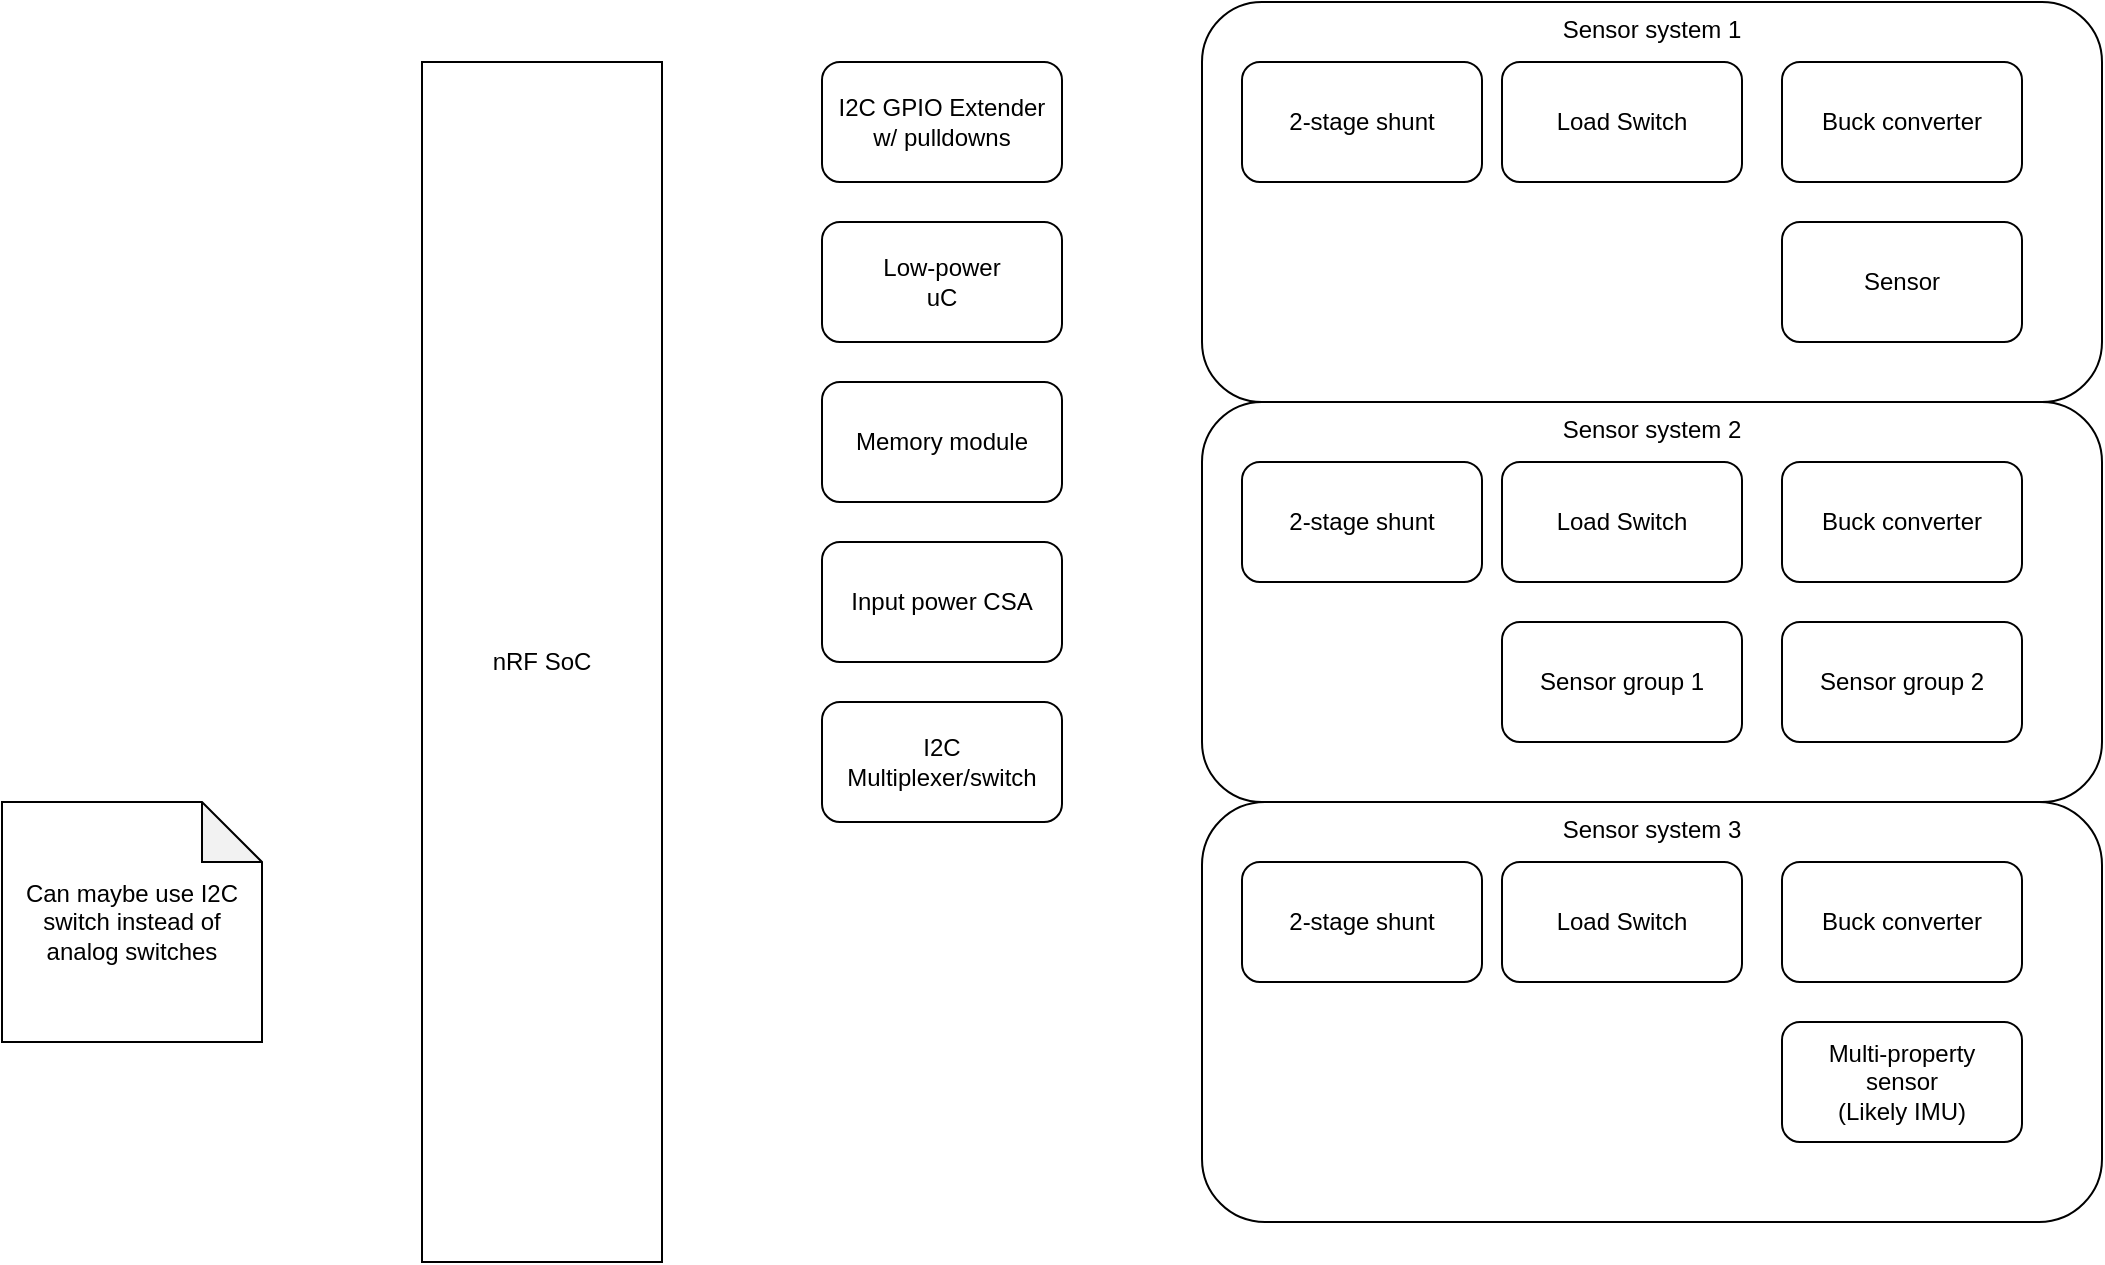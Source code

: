 <mxfile>
    <diagram id="VdgeeBtt7npplM5VAbBP" name="Initial Sensor System">
        <mxGraphModel dx="1309" dy="1023" grid="1" gridSize="10" guides="1" tooltips="1" connect="1" arrows="1" fold="1" page="0" pageScale="1" pageWidth="827" pageHeight="1169" math="0" shadow="0">
            <root>
                <mxCell id="0"/>
                <mxCell id="36" value="Background" style="" parent="0"/>
                <mxCell id="37" value="Sensor system 1" style="rounded=1;whiteSpace=wrap;html=1;verticalAlign=top;" parent="36" vertex="1">
                    <mxGeometry x="430" y="-150" width="450" height="200" as="geometry"/>
                </mxCell>
                <mxCell id="38" value="Sensor system 2" style="rounded=1;whiteSpace=wrap;html=1;verticalAlign=top;" parent="36" vertex="1">
                    <mxGeometry x="430" y="50" width="450" height="200" as="geometry"/>
                </mxCell>
                <mxCell id="39" value="Sensor system 3" style="rounded=1;whiteSpace=wrap;html=1;verticalAlign=top;" parent="36" vertex="1">
                    <mxGeometry x="430" y="250" width="450" height="210" as="geometry"/>
                </mxCell>
                <mxCell id="1" value="Foreground" style="locked=1;" parent="0"/>
                <mxCell id="10" value="I2C GPIO Extender&lt;br&gt;w/ pulldowns" style="rounded=1;whiteSpace=wrap;html=1;" parent="1" vertex="1">
                    <mxGeometry x="240" y="-120" width="120" height="60" as="geometry"/>
                </mxCell>
                <mxCell id="11" value="Load Switch" style="rounded=1;whiteSpace=wrap;html=1;" parent="1" vertex="1">
                    <mxGeometry x="580" y="-120" width="120" height="60" as="geometry"/>
                </mxCell>
                <mxCell id="12" value="Buck converter" style="rounded=1;whiteSpace=wrap;html=1;" parent="1" vertex="1">
                    <mxGeometry x="720" y="-120" width="120" height="60" as="geometry"/>
                </mxCell>
                <mxCell id="13" value="2-stage shunt" style="rounded=1;whiteSpace=wrap;html=1;" parent="1" vertex="1">
                    <mxGeometry x="450" y="80" width="120" height="60" as="geometry"/>
                </mxCell>
                <mxCell id="19" value="Load Switch" style="rounded=1;whiteSpace=wrap;html=1;" parent="1" vertex="1">
                    <mxGeometry x="580" y="80" width="120" height="60" as="geometry"/>
                </mxCell>
                <mxCell id="20" value="Buck converter" style="rounded=1;whiteSpace=wrap;html=1;" parent="1" vertex="1">
                    <mxGeometry x="720" y="80" width="120" height="60" as="geometry"/>
                </mxCell>
                <mxCell id="22" value="Sensor group 1" style="rounded=1;whiteSpace=wrap;html=1;" parent="1" vertex="1">
                    <mxGeometry x="580" y="160" width="120" height="60" as="geometry"/>
                </mxCell>
                <mxCell id="23" value="Load Switch" style="rounded=1;whiteSpace=wrap;html=1;" parent="1" vertex="1">
                    <mxGeometry x="580" y="280" width="120" height="60" as="geometry"/>
                </mxCell>
                <mxCell id="24" value="Buck converter" style="rounded=1;whiteSpace=wrap;html=1;" parent="1" vertex="1">
                    <mxGeometry x="720" y="280" width="120" height="60" as="geometry"/>
                </mxCell>
                <mxCell id="26" value="Multi-property &lt;br&gt;sensor&lt;br&gt;(Likely IMU)" style="rounded=1;whiteSpace=wrap;html=1;" parent="1" vertex="1">
                    <mxGeometry x="720" y="360" width="120" height="60" as="geometry"/>
                </mxCell>
                <mxCell id="31" value="nRF SoC" style="rounded=0;whiteSpace=wrap;html=1;" parent="1" vertex="1">
                    <mxGeometry x="40" y="-120" width="120" height="600" as="geometry"/>
                </mxCell>
                <mxCell id="33" value="Sensor group 2" style="rounded=1;whiteSpace=wrap;html=1;" parent="1" vertex="1">
                    <mxGeometry x="720" y="160" width="120" height="60" as="geometry"/>
                </mxCell>
                <mxCell id="35" value="Can maybe use I2C switch instead of analog switches" style="shape=note;whiteSpace=wrap;html=1;backgroundOutline=1;darkOpacity=0.05;" parent="1" vertex="1">
                    <mxGeometry x="-170" y="250" width="130" height="120" as="geometry"/>
                </mxCell>
                <mxCell id="40" value="Low-power&lt;br&gt;uC" style="rounded=1;whiteSpace=wrap;html=1;" parent="1" vertex="1">
                    <mxGeometry x="240" y="-40" width="120" height="60" as="geometry"/>
                </mxCell>
                <mxCell id="fq9Eu00bdnhMO7FamP1b-40" value="Input power CSA" style="rounded=1;whiteSpace=wrap;html=1;" parent="1" vertex="1">
                    <mxGeometry x="240" y="120" width="120" height="60" as="geometry"/>
                </mxCell>
                <mxCell id="41" value="2-stage shunt" style="rounded=1;whiteSpace=wrap;html=1;" vertex="1" parent="1">
                    <mxGeometry x="450" y="-120" width="120" height="60" as="geometry"/>
                </mxCell>
                <mxCell id="42" value="2-stage shunt" style="rounded=1;whiteSpace=wrap;html=1;" vertex="1" parent="1">
                    <mxGeometry x="450" y="280" width="120" height="60" as="geometry"/>
                </mxCell>
                <mxCell id="43" value="Memory module" style="rounded=1;whiteSpace=wrap;html=1;" vertex="1" parent="1">
                    <mxGeometry x="240" y="40" width="120" height="60" as="geometry"/>
                </mxCell>
                <mxCell id="44" value="Sensor" style="rounded=1;whiteSpace=wrap;html=1;" vertex="1" parent="1">
                    <mxGeometry x="720" y="-40" width="120" height="60" as="geometry"/>
                </mxCell>
                <mxCell id="46" value="I2C &lt;br&gt;Multiplexer/switch" style="rounded=1;whiteSpace=wrap;html=1;" vertex="1" parent="1">
                    <mxGeometry x="240" y="200" width="120" height="60" as="geometry"/>
                </mxCell>
            </root>
        </mxGraphModel>
    </diagram>
    <diagram name="Modified Sensor digram" id="Mn4USuMzLWM8rDtGRMMw">
        <mxGraphModel dx="1959" dy="1467" grid="1" gridSize="10" guides="1" tooltips="1" connect="1" arrows="1" fold="1" page="0" pageScale="1" pageWidth="827" pageHeight="1169" math="0" shadow="0">
            <root>
                <mxCell id="UHO9wcKawVJonvP0M0y3-0"/>
                <mxCell id="UHO9wcKawVJonvP0M0y3-1" value="Background" style="locked=1;" parent="UHO9wcKawVJonvP0M0y3-0"/>
                <mxCell id="UHO9wcKawVJonvP0M0y3-2" value="Sensor system 1" style="rounded=1;whiteSpace=wrap;html=1;verticalAlign=top;" vertex="1" parent="UHO9wcKawVJonvP0M0y3-1">
                    <mxGeometry x="1230" y="-160" width="450" height="200" as="geometry"/>
                </mxCell>
                <mxCell id="UHO9wcKawVJonvP0M0y3-3" value="Sensor system 2" style="rounded=1;whiteSpace=wrap;html=1;verticalAlign=top;" vertex="1" parent="UHO9wcKawVJonvP0M0y3-1">
                    <mxGeometry x="1230" y="40" width="450" height="200" as="geometry"/>
                </mxCell>
                <mxCell id="UHO9wcKawVJonvP0M0y3-4" value="Sensor system 3" style="rounded=1;whiteSpace=wrap;html=1;verticalAlign=top;" vertex="1" parent="UHO9wcKawVJonvP0M0y3-1">
                    <mxGeometry x="1230" y="240" width="450" height="210" as="geometry"/>
                </mxCell>
                <mxCell id="UHO9wcKawVJonvP0M0y3-5" value="Foreground" style="locked=1;" parent="UHO9wcKawVJonvP0M0y3-0"/>
                <mxCell id="3H_iEBS_Q7Mxzxhc0dTc-34" style="edgeStyle=none;shape=connector;rounded=1;html=1;exitX=1;exitY=0.75;exitDx=0;exitDy=0;entryX=0.5;entryY=0;entryDx=0;entryDy=0;labelBackgroundColor=default;strokeColor=#d6b656;strokeWidth=2;fontFamily=Helvetica;fontSize=11;fontColor=default;endArrow=diamond;endFill=1;fillColor=#fff2cc;gradientColor=#ffd966;" edge="1" parent="UHO9wcKawVJonvP0M0y3-5" source="UHO9wcKawVJonvP0M0y3-6" target="UHO9wcKawVJonvP0M0y3-13">
                    <mxGeometry relative="1" as="geometry">
                        <Array as="points">
                            <mxPoint x="310" y="105"/>
                            <mxPoint x="310" y="120"/>
                            <mxPoint x="625" y="120"/>
                        </Array>
                    </mxGeometry>
                </mxCell>
                <mxCell id="3H_iEBS_Q7Mxzxhc0dTc-35" style="edgeStyle=none;shape=connector;rounded=1;html=1;exitX=1;exitY=0.5;exitDx=0;exitDy=0;entryX=0.5;entryY=0;entryDx=0;entryDy=0;labelBackgroundColor=default;strokeColor=#d6b656;strokeWidth=2;fontFamily=Helvetica;fontSize=11;fontColor=default;endArrow=diamond;endFill=1;fillColor=#fff2cc;gradientColor=#ffd966;" edge="1" parent="UHO9wcKawVJonvP0M0y3-5" source="UHO9wcKawVJonvP0M0y3-6" target="UHO9wcKawVJonvP0M0y3-10">
                    <mxGeometry relative="1" as="geometry">
                        <Array as="points">
                            <mxPoint x="360" y="90"/>
                            <mxPoint x="360" y="20"/>
                            <mxPoint x="625" y="20"/>
                        </Array>
                    </mxGeometry>
                </mxCell>
                <mxCell id="3H_iEBS_Q7Mxzxhc0dTc-36" style="edgeStyle=none;shape=connector;rounded=1;html=1;exitX=1;exitY=0.25;exitDx=0;exitDy=0;entryX=0.5;entryY=0;entryDx=0;entryDy=0;labelBackgroundColor=default;strokeColor=#d6b656;strokeWidth=2;fontFamily=Helvetica;fontSize=11;fontColor=default;endArrow=diamond;endFill=1;fillColor=#fff2cc;gradientColor=#ffd966;" edge="1" parent="UHO9wcKawVJonvP0M0y3-5" source="UHO9wcKawVJonvP0M0y3-6" target="UHO9wcKawVJonvP0M0y3-7">
                    <mxGeometry relative="1" as="geometry">
                        <Array as="points">
                            <mxPoint x="350" y="75"/>
                            <mxPoint x="350" y="-80"/>
                            <mxPoint x="620" y="-80"/>
                        </Array>
                    </mxGeometry>
                </mxCell>
                <mxCell id="UHO9wcKawVJonvP0M0y3-6" value="I2C GPIO Extender&lt;br&gt;w/ pulldowns" style="rounded=1;whiteSpace=wrap;html=1;fillColor=#6d8764;fontColor=#ffffff;strokeColor=#3A5431;" vertex="1" parent="UHO9wcKawVJonvP0M0y3-5">
                    <mxGeometry x="160" y="60" width="120" height="60" as="geometry"/>
                </mxCell>
                <mxCell id="3H_iEBS_Q7Mxzxhc0dTc-14" style="edgeStyle=none;shape=link;html=1;exitX=1;exitY=0.5;exitDx=0;exitDy=0;entryX=0;entryY=0.5;entryDx=0;entryDy=0;strokeWidth=2;fillColor=#e51400;strokeColor=#B20000;" edge="1" parent="UHO9wcKawVJonvP0M0y3-5" source="UHO9wcKawVJonvP0M0y3-7" target="UHO9wcKawVJonvP0M0y3-8">
                    <mxGeometry relative="1" as="geometry"/>
                </mxCell>
                <mxCell id="UHO9wcKawVJonvP0M0y3-7" value="Load Switch" style="rounded=1;whiteSpace=wrap;html=1;fillColor=#6d8764;fontColor=#ffffff;strokeColor=#3A5431;" vertex="1" parent="UHO9wcKawVJonvP0M0y3-5">
                    <mxGeometry x="565" y="-70" width="120" height="60" as="geometry"/>
                </mxCell>
                <mxCell id="UHO9wcKawVJonvP0M0y3-8" value="Buck converter" style="rounded=1;whiteSpace=wrap;html=1;fillColor=#647687;fontColor=#ffffff;strokeColor=#314354;" vertex="1" parent="UHO9wcKawVJonvP0M0y3-5">
                    <mxGeometry x="695" y="-70" width="120" height="60" as="geometry"/>
                </mxCell>
                <mxCell id="3H_iEBS_Q7Mxzxhc0dTc-11" style="edgeStyle=none;shape=link;html=1;strokeWidth=2;fillColor=#e51400;strokeColor=#B20000;" edge="1" parent="UHO9wcKawVJonvP0M0y3-5" source="UHO9wcKawVJonvP0M0y3-9">
                    <mxGeometry relative="1" as="geometry">
                        <mxPoint x="390.0" y="-60" as="targetPoint"/>
                        <Array as="points">
                            <mxPoint x="390" y="60"/>
                        </Array>
                    </mxGeometry>
                </mxCell>
                <mxCell id="3H_iEBS_Q7Mxzxhc0dTc-15" style="edgeStyle=none;shape=link;html=1;exitX=1;exitY=0.5;exitDx=0;exitDy=0;entryX=0;entryY=0.5;entryDx=0;entryDy=0;strokeWidth=2;fillColor=#e51400;strokeColor=#B20000;" edge="1" parent="UHO9wcKawVJonvP0M0y3-5" source="UHO9wcKawVJonvP0M0y3-9" target="UHO9wcKawVJonvP0M0y3-10">
                    <mxGeometry relative="1" as="geometry"/>
                </mxCell>
                <mxCell id="UHO9wcKawVJonvP0M0y3-9" value="Enableable&lt;br&gt;2-stage shunt" style="rounded=1;whiteSpace=wrap;html=1;fillColor=#647687;fontColor=#ffffff;strokeColor=#314354;" vertex="1" parent="UHO9wcKawVJonvP0M0y3-5">
                    <mxGeometry x="435" y="30" width="120" height="60" as="geometry"/>
                </mxCell>
                <mxCell id="3H_iEBS_Q7Mxzxhc0dTc-16" style="edgeStyle=none;shape=link;html=1;exitX=1;exitY=0.5;exitDx=0;exitDy=0;entryX=0;entryY=0.5;entryDx=0;entryDy=0;strokeWidth=2;fillColor=#e51400;strokeColor=#B20000;" edge="1" parent="UHO9wcKawVJonvP0M0y3-5" source="UHO9wcKawVJonvP0M0y3-10" target="UHO9wcKawVJonvP0M0y3-11">
                    <mxGeometry relative="1" as="geometry"/>
                </mxCell>
                <mxCell id="UHO9wcKawVJonvP0M0y3-10" value="Load Switch" style="rounded=1;whiteSpace=wrap;html=1;fillColor=#647687;fontColor=#ffffff;strokeColor=#314354;" vertex="1" parent="UHO9wcKawVJonvP0M0y3-5">
                    <mxGeometry x="565" y="30" width="120" height="60" as="geometry"/>
                </mxCell>
                <mxCell id="UHO9wcKawVJonvP0M0y3-11" value="Buck converter" style="rounded=1;whiteSpace=wrap;html=1;fillColor=#647687;fontColor=#ffffff;strokeColor=#314354;" vertex="1" parent="UHO9wcKawVJonvP0M0y3-5">
                    <mxGeometry x="695" y="30" width="120" height="60" as="geometry"/>
                </mxCell>
                <mxCell id="UHO9wcKawVJonvP0M0y3-12" value="Sensor group 1" style="rounded=1;whiteSpace=wrap;html=1;fillColor=#76608a;fontColor=#ffffff;strokeColor=#432D57;" vertex="1" parent="UHO9wcKawVJonvP0M0y3-5">
                    <mxGeometry x="825" y="30" width="120" height="60" as="geometry"/>
                </mxCell>
                <mxCell id="3H_iEBS_Q7Mxzxhc0dTc-18" style="edgeStyle=none;shape=link;html=1;exitX=1;exitY=0.5;exitDx=0;exitDy=0;entryX=0;entryY=0.5;entryDx=0;entryDy=0;strokeWidth=2;fillColor=#e51400;strokeColor=#B20000;" edge="1" parent="UHO9wcKawVJonvP0M0y3-5" source="UHO9wcKawVJonvP0M0y3-13" target="UHO9wcKawVJonvP0M0y3-14">
                    <mxGeometry relative="1" as="geometry"/>
                </mxCell>
                <mxCell id="UHO9wcKawVJonvP0M0y3-13" value="Load Switch" style="rounded=1;whiteSpace=wrap;html=1;fillColor=#647687;fontColor=#ffffff;strokeColor=#314354;" vertex="1" parent="UHO9wcKawVJonvP0M0y3-5">
                    <mxGeometry x="565" y="130" width="120" height="60" as="geometry"/>
                </mxCell>
                <mxCell id="UHO9wcKawVJonvP0M0y3-14" value="Buck converter" style="rounded=1;whiteSpace=wrap;html=1;fillColor=#647687;fontColor=#ffffff;strokeColor=#314354;" vertex="1" parent="UHO9wcKawVJonvP0M0y3-5">
                    <mxGeometry x="695" y="130" width="120" height="60" as="geometry"/>
                </mxCell>
                <mxCell id="UHO9wcKawVJonvP0M0y3-15" value="Multi-property &lt;br&gt;sensor&lt;br&gt;(Likely IMU)" style="rounded=1;whiteSpace=wrap;html=1;fillColor=#76608a;fontColor=#ffffff;strokeColor=#432D57;" vertex="1" parent="UHO9wcKawVJonvP0M0y3-5">
                    <mxGeometry x="825" y="130" width="120" height="60" as="geometry"/>
                </mxCell>
                <mxCell id="UHO9wcKawVJonvP0M0y3-17" value="Sensor group 2" style="rounded=1;whiteSpace=wrap;html=1;fillColor=#76608a;fontColor=#ffffff;strokeColor=#432D57;" vertex="1" parent="UHO9wcKawVJonvP0M0y3-5">
                    <mxGeometry x="955" y="30" width="120" height="60" as="geometry"/>
                </mxCell>
                <mxCell id="3H_iEBS_Q7Mxzxhc0dTc-21" style="edgeStyle=none;html=1;entryX=0;entryY=0.5;entryDx=0;entryDy=0;strokeWidth=2;endArrow=dash;endFill=0;fillColor=#1ba1e2;strokeColor=#006EAF;" edge="1" parent="UHO9wcKawVJonvP0M0y3-5" source="UHO9wcKawVJonvP0M0y3-19" target="UHO9wcKawVJonvP0M0y3-6">
                    <mxGeometry relative="1" as="geometry"/>
                </mxCell>
                <mxCell id="3H_iEBS_Q7Mxzxhc0dTc-25" style="edgeStyle=none;rounded=1;html=1;exitX=0;exitY=0.5;exitDx=0;exitDy=0;entryX=1;entryY=0.5;entryDx=0;entryDy=0;labelBackgroundColor=default;strokeWidth=2;fontFamily=Helvetica;fontSize=11;fontColor=default;endArrow=dash;endFill=0;fillColor=#1ba1e2;strokeColor=#006EAF;" edge="1" parent="UHO9wcKawVJonvP0M0y3-5" source="UHO9wcKawVJonvP0M0y3-19" target="UHO9wcKawVJonvP0M0y3-16">
                    <mxGeometry relative="1" as="geometry">
                        <Array as="points">
                            <mxPoint x="-70" y="90"/>
                            <mxPoint x="-70" y="-40"/>
                        </Array>
                    </mxGeometry>
                </mxCell>
                <mxCell id="3H_iEBS_Q7Mxzxhc0dTc-27" style="edgeStyle=none;shape=connector;rounded=1;html=1;entryX=0;entryY=0.5;entryDx=0;entryDy=0;labelBackgroundColor=default;strokeColor=#006EAF;strokeWidth=2;fontFamily=Helvetica;fontSize=11;fontColor=default;endArrow=dash;endFill=0;fillColor=#1ba1e2;" edge="1" parent="UHO9wcKawVJonvP0M0y3-5" source="UHO9wcKawVJonvP0M0y3-19" target="UHO9wcKawVJonvP0M0y3-25">
                    <mxGeometry relative="1" as="geometry">
                        <Array as="points">
                            <mxPoint x="130" y="90"/>
                            <mxPoint x="130" y="10"/>
                        </Array>
                    </mxGeometry>
                </mxCell>
                <mxCell id="3H_iEBS_Q7Mxzxhc0dTc-33" style="edgeStyle=none;shape=connector;rounded=1;html=1;exitX=0.5;exitY=1;exitDx=0;exitDy=0;entryX=0.5;entryY=0;entryDx=0;entryDy=0;labelBackgroundColor=default;strokeColor=#006EAF;strokeWidth=2;fontFamily=Helvetica;fontSize=11;fontColor=default;endArrow=dash;endFill=0;fillColor=#1ba1e2;" edge="1" parent="UHO9wcKawVJonvP0M0y3-5" source="UHO9wcKawVJonvP0M0y3-19" target="UHO9wcKawVJonvP0M0y3-23">
                    <mxGeometry relative="1" as="geometry"/>
                </mxCell>
                <mxCell id="UHO9wcKawVJonvP0M0y3-19" value="Low-power&lt;br&gt;uC" style="rounded=1;whiteSpace=wrap;html=1;fillColor=#a0522d;fontColor=#ffffff;strokeColor=#6D1F00;" vertex="1" parent="UHO9wcKawVJonvP0M0y3-5">
                    <mxGeometry x="-5" y="60" width="120" height="60" as="geometry"/>
                </mxCell>
                <mxCell id="3H_iEBS_Q7Mxzxhc0dTc-8" style="edgeStyle=none;shape=link;html=1;exitX=0;exitY=0.5;exitDx=0;exitDy=0;strokeWidth=2;fillColor=#e51400;strokeColor=#B20000;" edge="1" parent="UHO9wcKawVJonvP0M0y3-5" source="UHO9wcKawVJonvP0M0y3-20">
                    <mxGeometry relative="1" as="geometry">
                        <mxPoint x="-40" y="-190" as="targetPoint"/>
                        <Array as="points">
                            <mxPoint x="-40" y="-70"/>
                        </Array>
                    </mxGeometry>
                </mxCell>
                <mxCell id="3H_iEBS_Q7Mxzxhc0dTc-9" style="edgeStyle=none;shape=link;html=1;exitX=0.5;exitY=1;exitDx=0;exitDy=0;entryX=0.5;entryY=0;entryDx=0;entryDy=0;strokeWidth=2;fillColor=#e51400;strokeColor=#B20000;" edge="1" parent="UHO9wcKawVJonvP0M0y3-5" source="UHO9wcKawVJonvP0M0y3-20" target="3H_iEBS_Q7Mxzxhc0dTc-4">
                    <mxGeometry relative="1" as="geometry"/>
                </mxCell>
                <mxCell id="UHO9wcKawVJonvP0M0y3-20" value="Input power Shunt" style="rounded=1;whiteSpace=wrap;html=1;fillColor=#647687;fontColor=#ffffff;strokeColor=#314354;" vertex="1" parent="UHO9wcKawVJonvP0M0y3-5">
                    <mxGeometry x="-5" y="-100" width="120" height="60" as="geometry"/>
                </mxCell>
                <mxCell id="3H_iEBS_Q7Mxzxhc0dTc-10" style="edgeStyle=none;shape=link;html=1;exitX=0;exitY=0.5;exitDx=0;exitDy=0;strokeWidth=2;fillColor=#e51400;strokeColor=#B20000;" edge="1" parent="UHO9wcKawVJonvP0M0y3-5" source="UHO9wcKawVJonvP0M0y3-21">
                    <mxGeometry relative="1" as="geometry">
                        <mxPoint x="390.0" y="-190" as="targetPoint"/>
                        <Array as="points">
                            <mxPoint x="390" y="-40"/>
                        </Array>
                    </mxGeometry>
                </mxCell>
                <mxCell id="3H_iEBS_Q7Mxzxhc0dTc-13" style="edgeStyle=none;shape=link;html=1;exitX=1;exitY=0.5;exitDx=0;exitDy=0;entryX=0;entryY=0.5;entryDx=0;entryDy=0;strokeWidth=2;fillColor=#e51400;strokeColor=#B20000;" edge="1" parent="UHO9wcKawVJonvP0M0y3-5" source="UHO9wcKawVJonvP0M0y3-21" target="UHO9wcKawVJonvP0M0y3-7">
                    <mxGeometry relative="1" as="geometry"/>
                </mxCell>
                <mxCell id="UHO9wcKawVJonvP0M0y3-21" value="Enableable&lt;br&gt;2-stage shunt" style="rounded=1;whiteSpace=wrap;html=1;fillColor=#647687;fontColor=#ffffff;strokeColor=#314354;" vertex="1" parent="UHO9wcKawVJonvP0M0y3-5">
                    <mxGeometry x="435" y="-70" width="120" height="60" as="geometry"/>
                </mxCell>
                <mxCell id="3H_iEBS_Q7Mxzxhc0dTc-12" style="edgeStyle=none;shape=link;html=1;strokeWidth=2;fillColor=#e51400;strokeColor=#B20000;" edge="1" parent="UHO9wcKawVJonvP0M0y3-5" source="UHO9wcKawVJonvP0M0y3-22">
                    <mxGeometry relative="1" as="geometry">
                        <mxPoint x="390.0" y="30" as="targetPoint"/>
                        <Array as="points">
                            <mxPoint x="390" y="160"/>
                        </Array>
                    </mxGeometry>
                </mxCell>
                <mxCell id="3H_iEBS_Q7Mxzxhc0dTc-17" style="edgeStyle=none;shape=link;html=1;exitX=1;exitY=0.5;exitDx=0;exitDy=0;entryX=0;entryY=0.5;entryDx=0;entryDy=0;strokeWidth=2;fillColor=#e51400;strokeColor=#B20000;" edge="1" parent="UHO9wcKawVJonvP0M0y3-5" source="UHO9wcKawVJonvP0M0y3-22" target="UHO9wcKawVJonvP0M0y3-13">
                    <mxGeometry relative="1" as="geometry"/>
                </mxCell>
                <mxCell id="UHO9wcKawVJonvP0M0y3-22" value="Enableable&lt;br&gt;2-stage shunt" style="rounded=1;whiteSpace=wrap;html=1;fillColor=#647687;fontColor=#ffffff;strokeColor=#314354;" vertex="1" parent="UHO9wcKawVJonvP0M0y3-5">
                    <mxGeometry x="435" y="130" width="120" height="60" as="geometry"/>
                </mxCell>
                <mxCell id="UHO9wcKawVJonvP0M0y3-23" value="Memory module" style="rounded=1;whiteSpace=wrap;html=1;fillColor=#a0522d;fontColor=#ffffff;strokeColor=#6D1F00;" vertex="1" parent="UHO9wcKawVJonvP0M0y3-5">
                    <mxGeometry x="-5" y="140" width="120" height="60" as="geometry"/>
                </mxCell>
                <mxCell id="UHO9wcKawVJonvP0M0y3-24" value="Sensor" style="rounded=1;whiteSpace=wrap;html=1;fillColor=#76608a;fontColor=#ffffff;strokeColor=#432D57;" vertex="1" parent="UHO9wcKawVJonvP0M0y3-5">
                    <mxGeometry x="825" y="-70" width="120" height="60" as="geometry"/>
                </mxCell>
                <mxCell id="3H_iEBS_Q7Mxzxhc0dTc-28" style="edgeStyle=none;shape=connector;rounded=1;html=1;exitX=1;exitY=0.25;exitDx=0;exitDy=0;entryX=0.57;entryY=-0.03;entryDx=0;entryDy=0;entryPerimeter=0;labelBackgroundColor=default;strokeColor=#006EAF;strokeWidth=2;fontFamily=Helvetica;fontSize=11;fontColor=default;endArrow=dash;endFill=0;fillColor=#1ba1e2;" edge="1" parent="UHO9wcKawVJonvP0M0y3-5" source="UHO9wcKawVJonvP0M0y3-25" target="UHO9wcKawVJonvP0M0y3-24">
                    <mxGeometry relative="1" as="geometry">
                        <Array as="points">
                            <mxPoint x="320" y="-5"/>
                            <mxPoint x="320" y="-90"/>
                            <mxPoint x="893" y="-90"/>
                        </Array>
                    </mxGeometry>
                </mxCell>
                <mxCell id="3H_iEBS_Q7Mxzxhc0dTc-29" style="edgeStyle=none;shape=connector;rounded=1;html=1;exitX=1;exitY=0.5;exitDx=0;exitDy=0;entryX=0.5;entryY=0;entryDx=0;entryDy=0;labelBackgroundColor=default;strokeColor=#006EAF;strokeWidth=2;fontFamily=Helvetica;fontSize=11;fontColor=default;endArrow=dash;endFill=0;fillColor=#1ba1e2;" edge="1" parent="UHO9wcKawVJonvP0M0y3-5" source="UHO9wcKawVJonvP0M0y3-25" target="UHO9wcKawVJonvP0M0y3-12">
                    <mxGeometry relative="1" as="geometry">
                        <Array as="points">
                            <mxPoint x="885" y="10"/>
                        </Array>
                    </mxGeometry>
                </mxCell>
                <mxCell id="3H_iEBS_Q7Mxzxhc0dTc-30" style="edgeStyle=none;shape=connector;rounded=1;html=1;exitX=1;exitY=0.75;exitDx=0;exitDy=0;entryX=0.5;entryY=0;entryDx=0;entryDy=0;labelBackgroundColor=default;strokeColor=#006EAF;strokeWidth=2;fontFamily=Helvetica;fontSize=11;fontColor=default;endArrow=dash;endFill=0;fillColor=#1ba1e2;" edge="1" parent="UHO9wcKawVJonvP0M0y3-5" source="UHO9wcKawVJonvP0M0y3-25" target="UHO9wcKawVJonvP0M0y3-15">
                    <mxGeometry relative="1" as="geometry">
                        <Array as="points">
                            <mxPoint x="320" y="25"/>
                            <mxPoint x="320" y="110"/>
                            <mxPoint x="885" y="110"/>
                        </Array>
                    </mxGeometry>
                </mxCell>
                <mxCell id="3H_iEBS_Q7Mxzxhc0dTc-31" style="edgeStyle=none;shape=connector;rounded=1;html=1;exitX=1;exitY=0.5;exitDx=0;exitDy=0;entryX=0.5;entryY=0;entryDx=0;entryDy=0;labelBackgroundColor=default;strokeColor=#006EAF;strokeWidth=2;fontFamily=Helvetica;fontSize=11;fontColor=default;endArrow=dash;endFill=0;fillColor=#1ba1e2;" edge="1" parent="UHO9wcKawVJonvP0M0y3-5" source="UHO9wcKawVJonvP0M0y3-25" target="UHO9wcKawVJonvP0M0y3-17">
                    <mxGeometry relative="1" as="geometry">
                        <Array as="points">
                            <mxPoint x="1015" y="10"/>
                        </Array>
                    </mxGeometry>
                </mxCell>
                <mxCell id="UHO9wcKawVJonvP0M0y3-25" value="I2C &lt;br&gt;Multiplexer/switch" style="rounded=1;whiteSpace=wrap;html=1;fillColor=#6d8764;fontColor=#ffffff;strokeColor=#3A5431;" vertex="1" parent="UHO9wcKawVJonvP0M0y3-5">
                    <mxGeometry x="160" y="-20" width="120" height="60" as="geometry"/>
                </mxCell>
                <mxCell id="3H_iEBS_Q7Mxzxhc0dTc-3" value="" style="group;fillColor=#647687;fontColor=#ffffff;strokeColor=#666666;strokeWidth=2;" vertex="1" connectable="0" parent="UHO9wcKawVJonvP0M0y3-5">
                    <mxGeometry x="-280" y="-240" width="160" height="400" as="geometry"/>
                </mxCell>
                <mxCell id="3H_iEBS_Q7Mxzxhc0dTc-2" value="Main Energy Harvesting&lt;br&gt;System Power Domain" style="rounded=0;whiteSpace=wrap;html=1;verticalAlign=top;fillColor=#a20025;strokeColor=#666666;fontColor=#ffffff;strokeWidth=2;points=[[0,0,0,0,0],[0,0.25,0,0,0],[0,0.5,0,0,0],[0,0.75,0,0,0],[0,1,0,0,0],[0.25,0,0,0,0],[0.25,1,0,0,0],[0.5,0,0,0,0],[0.5,1,0,0,0],[0.75,0,0,0,0],[0.75,1,0,0,0],[1,0,0,0,0],[1,0.13,0,0,0],[1,0.25,0,0,0],[1,0.5,0,0,0],[1,0.75,0,0,0],[1,1,0,0,0]];" vertex="1" parent="3H_iEBS_Q7Mxzxhc0dTc-3">
                    <mxGeometry width="160" height="400" as="geometry"/>
                </mxCell>
                <mxCell id="UHO9wcKawVJonvP0M0y3-16" value="nRF SoC" style="rounded=0;whiteSpace=wrap;html=1;fillColor=#d80073;fontColor=#ffffff;strokeColor=#666666;strokeWidth=2;" vertex="1" parent="3H_iEBS_Q7Mxzxhc0dTc-3">
                    <mxGeometry x="80" y="80" width="80" height="240" as="geometry"/>
                </mxCell>
                <mxCell id="3H_iEBS_Q7Mxzxhc0dTc-19" style="edgeStyle=none;shape=link;html=1;exitX=0.5;exitY=1;exitDx=0;exitDy=0;entryX=0.5;entryY=0;entryDx=0;entryDy=0;strokeWidth=2;fillColor=#e51400;strokeColor=#B20000;" edge="1" parent="UHO9wcKawVJonvP0M0y3-5" source="3H_iEBS_Q7Mxzxhc0dTc-4" target="UHO9wcKawVJonvP0M0y3-19">
                    <mxGeometry relative="1" as="geometry"/>
                </mxCell>
                <mxCell id="3H_iEBS_Q7Mxzxhc0dTc-4" value="uC buck Converter" style="rounded=1;whiteSpace=wrap;html=1;fillColor=#647687;fontColor=#ffffff;strokeColor=#314354;" vertex="1" parent="UHO9wcKawVJonvP0M0y3-5">
                    <mxGeometry x="-5" y="-20" width="120" height="60" as="geometry"/>
                </mxCell>
                <mxCell id="3H_iEBS_Q7Mxzxhc0dTc-5" value="Note:&lt;br&gt;The Low-power uC has either: Lower power draw than nRF for lengthy operations, and/or has a workload such that the sensor compute must be outsourced" style="shape=note;whiteSpace=wrap;html=1;backgroundOutline=1;darkOpacity=0.05;strokeColor=#B09500;strokeWidth=2;fillColor=#e3c800;fontColor=#000000;align=left;" vertex="1" parent="UHO9wcKawVJonvP0M0y3-5">
                    <mxGeometry x="-40" y="300" width="170" height="140" as="geometry"/>
                </mxCell>
                <mxCell id="3H_iEBS_Q7Mxzxhc0dTc-7" style="edgeStyle=none;html=1;exitX=1;exitY=0.13;exitDx=0;exitDy=0;exitPerimeter=0;strokeWidth=2;shape=link;fillColor=#e51400;strokeColor=#B20000;" edge="1" parent="UHO9wcKawVJonvP0M0y3-5" source="3H_iEBS_Q7Mxzxhc0dTc-2">
                    <mxGeometry relative="1" as="geometry">
                        <mxPoint x="1000" y="-188" as="targetPoint"/>
                    </mxGeometry>
                </mxCell>
                <mxCell id="3H_iEBS_Q7Mxzxhc0dTc-37" value="Power Systems" style="rounded=1;whiteSpace=wrap;html=1;fillColor=#647687;fontColor=#ffffff;strokeColor=#314354;" vertex="1" parent="UHO9wcKawVJonvP0M0y3-5">
                    <mxGeometry x="200" y="320" width="120" height="60" as="geometry"/>
                </mxCell>
                <mxCell id="3H_iEBS_Q7Mxzxhc0dTc-38" value="Microcontroller hardware" style="rounded=1;whiteSpace=wrap;html=1;fillColor=#a0522d;fontColor=#ffffff;strokeColor=#6D1F00;" vertex="1" parent="UHO9wcKawVJonvP0M0y3-5">
                    <mxGeometry x="330" y="320" width="120" height="60" as="geometry"/>
                </mxCell>
                <mxCell id="3H_iEBS_Q7Mxzxhc0dTc-40" value="I2C management" style="rounded=1;whiteSpace=wrap;html=1;fillColor=#6d8764;fontColor=#ffffff;strokeColor=#3A5431;" vertex="1" parent="UHO9wcKawVJonvP0M0y3-5">
                    <mxGeometry x="460" y="320" width="120" height="60" as="geometry"/>
                </mxCell>
                <mxCell id="3H_iEBS_Q7Mxzxhc0dTc-43" value="Sensor Device" style="rounded=1;whiteSpace=wrap;html=1;fillColor=#76608a;fontColor=#ffffff;strokeColor=#432D57;" vertex="1" parent="UHO9wcKawVJonvP0M0y3-5">
                    <mxGeometry x="590" y="320" width="120" height="60" as="geometry"/>
                </mxCell>
                <mxCell id="3H_iEBS_Q7Mxzxhc0dTc-44" value="Load Switch" style="rounded=1;whiteSpace=wrap;html=1;fillColor=#6d8764;fontColor=#ffffff;strokeColor=#3A5431;" vertex="1" parent="UHO9wcKawVJonvP0M0y3-5">
                    <mxGeometry x="565" y="130" width="120" height="60" as="geometry"/>
                </mxCell>
                <mxCell id="3H_iEBS_Q7Mxzxhc0dTc-45" value="Load Switch" style="rounded=1;whiteSpace=wrap;html=1;fillColor=#6d8764;fontColor=#ffffff;strokeColor=#3A5431;" vertex="1" parent="UHO9wcKawVJonvP0M0y3-5">
                    <mxGeometry x="565" y="30" width="120" height="60" as="geometry"/>
                </mxCell>
                <mxCell id="3H_iEBS_Q7Mxzxhc0dTc-47" style="edgeStyle=none;html=1;exitX=1;exitY=0.13;exitDx=0;exitDy=0;exitPerimeter=0;strokeWidth=2;shape=link;fillColor=#e51400;strokeColor=#B20000;" edge="1" parent="UHO9wcKawVJonvP0M0y3-5">
                    <mxGeometry relative="1" as="geometry">
                        <mxPoint x="320" y="420" as="targetPoint"/>
                        <mxPoint x="200" y="420.0" as="sourcePoint"/>
                    </mxGeometry>
                </mxCell>
                <mxCell id="3H_iEBS_Q7Mxzxhc0dTc-49" style="edgeStyle=none;shape=connector;rounded=1;html=1;exitX=0.5;exitY=1;exitDx=0;exitDy=0;labelBackgroundColor=default;strokeColor=#006EAF;strokeWidth=2;fontFamily=Helvetica;fontSize=11;fontColor=default;endArrow=dash;endFill=0;fillColor=#1ba1e2;" edge="1" parent="UHO9wcKawVJonvP0M0y3-5">
                    <mxGeometry relative="1" as="geometry">
                        <mxPoint x="330" y="420" as="sourcePoint"/>
                        <mxPoint x="453.2" y="420" as="targetPoint"/>
                    </mxGeometry>
                </mxCell>
                <mxCell id="3H_iEBS_Q7Mxzxhc0dTc-52" style="edgeStyle=none;shape=connector;rounded=1;html=1;labelBackgroundColor=default;strokeColor=#d6b656;strokeWidth=2;fontFamily=Helvetica;fontSize=11;fontColor=default;endArrow=diamond;endFill=1;fillColor=#fff2cc;gradientColor=#ffd966;" edge="1" parent="UHO9wcKawVJonvP0M0y3-5">
                    <mxGeometry relative="1" as="geometry">
                        <mxPoint x="460" y="420" as="sourcePoint"/>
                        <mxPoint x="578.464" y="420" as="targetPoint"/>
                    </mxGeometry>
                </mxCell>
                <mxCell id="3H_iEBS_Q7Mxzxhc0dTc-53" value="Power&amp;nbsp;" style="text;html=1;align=center;verticalAlign=top;resizable=0;points=[];autosize=1;strokeColor=none;fillColor=none;" vertex="1" parent="UHO9wcKawVJonvP0M0y3-5">
                    <mxGeometry x="230" y="420" width="60" height="30" as="geometry"/>
                </mxCell>
                <mxCell id="3H_iEBS_Q7Mxzxhc0dTc-54" value="Board-level&lt;br&gt;Communication" style="text;html=1;align=center;verticalAlign=top;resizable=0;points=[];autosize=1;strokeColor=none;fillColor=none;" vertex="1" parent="UHO9wcKawVJonvP0M0y3-5">
                    <mxGeometry x="335" y="415" width="110" height="40" as="geometry"/>
                </mxCell>
                <mxCell id="3H_iEBS_Q7Mxzxhc0dTc-55" value="GPIOs" style="text;html=1;align=center;verticalAlign=top;resizable=0;points=[];autosize=1;strokeColor=none;fillColor=none;" vertex="1" parent="UHO9wcKawVJonvP0M0y3-5">
                    <mxGeometry x="490" y="420" width="60" height="30" as="geometry"/>
                </mxCell>
            </root>
        </mxGraphModel>
    </diagram>
    <diagram id="bHr_4V3IcI45DBNr1t5R" name="Page-2">
        <mxGraphModel dx="1091" dy="747" grid="1" gridSize="10" guides="1" tooltips="1" connect="1" arrows="1" fold="1" page="0" pageScale="1" pageWidth="827" pageHeight="1169" math="0" shadow="0">
            <root>
                <mxCell id="0"/>
                <mxCell id="1" parent="0"/>
                <mxCell id="ewJAylYsVbLGrUyK4HgV-1" value="" style="endArrow=classic;startArrow=classic;html=1;rounded=0;" parent="1" edge="1">
                    <mxGeometry width="50" height="50" relative="1" as="geometry">
                        <mxPoint x="800" y="480" as="sourcePoint"/>
                        <mxPoint x="200" y="160" as="targetPoint"/>
                        <Array as="points">
                            <mxPoint x="200" y="480"/>
                        </Array>
                    </mxGeometry>
                </mxCell>
                <mxCell id="ewJAylYsVbLGrUyK4HgV-2" value="" style="endArrow=none;html=1;curved=1;" parent="1" edge="1">
                    <mxGeometry width="50" height="50" relative="1" as="geometry">
                        <mxPoint x="200" y="320" as="sourcePoint"/>
                        <mxPoint x="800" y="320" as="targetPoint"/>
                        <Array as="points">
                            <mxPoint x="240" y="260"/>
                            <mxPoint x="310" y="410"/>
                            <mxPoint x="370" y="170"/>
                            <mxPoint x="450" y="240"/>
                            <mxPoint x="500" y="240"/>
                            <mxPoint x="580" y="240"/>
                            <mxPoint x="680" y="240"/>
                            <mxPoint x="750" y="140"/>
                            <mxPoint x="760" y="390"/>
                        </Array>
                    </mxGeometry>
                </mxCell>
                <mxCell id="ewJAylYsVbLGrUyK4HgV-3" value="How do we integrate this some time after measuring?" style="text;html=1;align=center;verticalAlign=middle;resizable=0;points=[];autosize=1;strokeColor=none;fillColor=none;fontSize=20;" parent="1" vertex="1">
                    <mxGeometry x="290" y="50" width="500" height="40" as="geometry"/>
                </mxCell>
                <mxCell id="ewJAylYsVbLGrUyK4HgV-4" value="Time" style="text;html=1;align=center;verticalAlign=middle;resizable=0;points=[];autosize=1;strokeColor=none;fillColor=none;fontSize=20;" parent="1" vertex="1">
                    <mxGeometry x="790" y="480" width="70" height="40" as="geometry"/>
                </mxCell>
                <mxCell id="ewJAylYsVbLGrUyK4HgV-5" value="Sensorval" style="text;html=1;align=center;verticalAlign=middle;resizable=0;points=[];autosize=1;strokeColor=none;fillColor=none;fontSize=20;" parent="1" vertex="1">
                    <mxGeometry x="90" y="120" width="110" height="40" as="geometry"/>
                </mxCell>
                <mxCell id="ewJAylYsVbLGrUyK4HgV-6" value="" style="endArrow=none;dashed=1;html=1;dashPattern=1 3;strokeWidth=2;fontSize=20;curved=1;" parent="1" edge="1">
                    <mxGeometry width="50" height="50" relative="1" as="geometry">
                        <mxPoint x="240" y="480" as="sourcePoint"/>
                        <mxPoint x="240" y="290" as="targetPoint"/>
                    </mxGeometry>
                </mxCell>
                <mxCell id="ewJAylYsVbLGrUyK4HgV-7" value="" style="endArrow=none;dashed=1;html=1;dashPattern=1 3;strokeWidth=2;fontSize=20;curved=1;" parent="1" edge="1">
                    <mxGeometry width="50" height="50" relative="1" as="geometry">
                        <mxPoint x="280" y="480" as="sourcePoint"/>
                        <mxPoint x="280" y="350" as="targetPoint"/>
                    </mxGeometry>
                </mxCell>
                <mxCell id="ewJAylYsVbLGrUyK4HgV-8" value="" style="endArrow=none;dashed=1;html=1;dashPattern=1 3;strokeWidth=2;fontSize=20;curved=1;" parent="1" edge="1">
                    <mxGeometry width="50" height="50" relative="1" as="geometry">
                        <mxPoint x="320" y="480" as="sourcePoint"/>
                        <mxPoint x="320" y="350" as="targetPoint"/>
                    </mxGeometry>
                </mxCell>
                <mxCell id="ewJAylYsVbLGrUyK4HgV-9" value="" style="endArrow=none;dashed=1;html=1;dashPattern=1 3;strokeWidth=2;fontSize=20;curved=1;" parent="1" edge="1">
                    <mxGeometry width="50" height="50" relative="1" as="geometry">
                        <mxPoint x="360" y="480" as="sourcePoint"/>
                        <mxPoint x="360" y="230" as="targetPoint"/>
                    </mxGeometry>
                </mxCell>
                <mxCell id="ewJAylYsVbLGrUyK4HgV-10" value="" style="endArrow=none;dashed=1;html=1;dashPattern=1 3;strokeWidth=2;fontSize=20;curved=1;" parent="1" edge="1">
                    <mxGeometry width="50" height="50" relative="1" as="geometry">
                        <mxPoint x="400" y="480" as="sourcePoint"/>
                        <mxPoint x="400" y="200" as="targetPoint"/>
                    </mxGeometry>
                </mxCell>
                <mxCell id="ewJAylYsVbLGrUyK4HgV-11" value="" style="endArrow=none;dashed=1;html=1;dashPattern=1 3;strokeWidth=2;fontSize=20;curved=1;" parent="1" edge="1">
                    <mxGeometry width="50" height="50" relative="1" as="geometry">
                        <mxPoint x="440" y="480" as="sourcePoint"/>
                        <mxPoint x="440" y="230" as="targetPoint"/>
                    </mxGeometry>
                </mxCell>
                <mxCell id="ewJAylYsVbLGrUyK4HgV-12" value="" style="endArrow=none;dashed=1;html=1;dashPattern=1 3;strokeWidth=2;fontSize=20;curved=1;" parent="1" edge="1">
                    <mxGeometry width="50" height="50" relative="1" as="geometry">
                        <mxPoint x="480" y="480" as="sourcePoint"/>
                        <mxPoint x="480" y="240" as="targetPoint"/>
                    </mxGeometry>
                </mxCell>
                <mxCell id="ewJAylYsVbLGrUyK4HgV-13" value="" style="endArrow=none;dashed=1;html=1;dashPattern=1 3;strokeWidth=2;fontSize=20;curved=1;" parent="1" edge="1">
                    <mxGeometry width="50" height="50" relative="1" as="geometry">
                        <mxPoint x="520" y="480" as="sourcePoint"/>
                        <mxPoint x="520" y="240" as="targetPoint"/>
                    </mxGeometry>
                </mxCell>
                <mxCell id="ewJAylYsVbLGrUyK4HgV-14" value="" style="endArrow=none;dashed=1;html=1;dashPattern=1 3;strokeWidth=2;fontSize=20;curved=1;" parent="1" edge="1">
                    <mxGeometry width="50" height="50" relative="1" as="geometry">
                        <mxPoint x="560" y="480" as="sourcePoint"/>
                        <mxPoint x="560" y="240" as="targetPoint"/>
                    </mxGeometry>
                </mxCell>
                <mxCell id="ewJAylYsVbLGrUyK4HgV-15" value="" style="endArrow=none;dashed=1;html=1;dashPattern=1 3;strokeWidth=2;fontSize=20;curved=1;" parent="1" edge="1">
                    <mxGeometry width="50" height="50" relative="1" as="geometry">
                        <mxPoint x="600" y="480" as="sourcePoint"/>
                        <mxPoint x="600" y="240" as="targetPoint"/>
                    </mxGeometry>
                </mxCell>
                <mxCell id="ewJAylYsVbLGrUyK4HgV-16" value="" style="endArrow=none;dashed=1;html=1;dashPattern=1 3;strokeWidth=2;fontSize=20;curved=1;" parent="1" edge="1">
                    <mxGeometry width="50" height="50" relative="1" as="geometry">
                        <mxPoint x="640" y="480" as="sourcePoint"/>
                        <mxPoint x="640" y="240" as="targetPoint"/>
                    </mxGeometry>
                </mxCell>
                <mxCell id="ewJAylYsVbLGrUyK4HgV-17" value="" style="endArrow=none;dashed=1;html=1;dashPattern=1 3;strokeWidth=2;fontSize=20;curved=1;" parent="1" edge="1">
                    <mxGeometry width="50" height="50" relative="1" as="geometry">
                        <mxPoint x="680" y="480" as="sourcePoint"/>
                        <mxPoint x="680" y="230" as="targetPoint"/>
                    </mxGeometry>
                </mxCell>
                <mxCell id="ewJAylYsVbLGrUyK4HgV-18" value="" style="endArrow=none;dashed=1;html=1;dashPattern=1 3;strokeWidth=2;fontSize=20;curved=1;" parent="1" edge="1">
                    <mxGeometry width="50" height="50" relative="1" as="geometry">
                        <mxPoint x="720" y="480" as="sourcePoint"/>
                        <mxPoint x="720" y="190" as="targetPoint"/>
                    </mxGeometry>
                </mxCell>
                <mxCell id="ewJAylYsVbLGrUyK4HgV-19" value="" style="endArrow=none;dashed=1;html=1;dashPattern=1 3;strokeWidth=2;fontSize=20;curved=1;" parent="1" edge="1">
                    <mxGeometry width="50" height="50" relative="1" as="geometry">
                        <mxPoint x="760" y="480" as="sourcePoint"/>
                        <mxPoint x="760" y="330" as="targetPoint"/>
                    </mxGeometry>
                </mxCell>
                <mxCell id="ewJAylYsVbLGrUyK4HgV-20" value="" style="endArrow=baseDash;html=1;fontSize=20;curved=1;startArrow=baseDash;startFill=0;endFill=0;" parent="1" edge="1">
                    <mxGeometry width="50" height="50" relative="1" as="geometry">
                        <mxPoint x="200" y="520" as="sourcePoint"/>
                        <mxPoint x="240" y="520" as="targetPoint"/>
                    </mxGeometry>
                </mxCell>
                <mxCell id="ewJAylYsVbLGrUyK4HgV-21" value="T" style="text;html=1;align=center;verticalAlign=middle;resizable=0;points=[];autosize=1;strokeColor=none;fillColor=none;fontSize=20;" parent="1" vertex="1">
                    <mxGeometry x="200" y="520" width="40" height="40" as="geometry"/>
                </mxCell>
                <mxCell id="ewJAylYsVbLGrUyK4HgV-22" value="" style="endArrow=baseDash;html=1;fontSize=20;curved=1;startArrow=baseDash;startFill=0;endFill=0;" parent="1" edge="1">
                    <mxGeometry width="50" height="50" relative="1" as="geometry">
                        <mxPoint x="240" y="520" as="sourcePoint"/>
                        <mxPoint x="280" y="520" as="targetPoint"/>
                    </mxGeometry>
                </mxCell>
                <mxCell id="ewJAylYsVbLGrUyK4HgV-23" value="T" style="text;html=1;align=center;verticalAlign=middle;resizable=0;points=[];autosize=1;strokeColor=none;fillColor=none;fontSize=20;" parent="1" vertex="1">
                    <mxGeometry x="240" y="520" width="40" height="40" as="geometry"/>
                </mxCell>
                <mxCell id="ewJAylYsVbLGrUyK4HgV-24" value="" style="endArrow=baseDash;html=1;fontSize=20;curved=1;startArrow=baseDash;startFill=0;endFill=0;" parent="1" edge="1">
                    <mxGeometry width="50" height="50" relative="1" as="geometry">
                        <mxPoint x="280" y="520" as="sourcePoint"/>
                        <mxPoint x="320" y="520" as="targetPoint"/>
                    </mxGeometry>
                </mxCell>
                <mxCell id="ewJAylYsVbLGrUyK4HgV-25" value="T" style="text;html=1;align=center;verticalAlign=middle;resizable=0;points=[];autosize=1;strokeColor=none;fillColor=none;fontSize=20;" parent="1" vertex="1">
                    <mxGeometry x="280" y="520" width="40" height="40" as="geometry"/>
                </mxCell>
                <mxCell id="ewJAylYsVbLGrUyK4HgV-26" value="" style="endArrow=baseDash;html=1;fontSize=20;curved=1;startArrow=baseDash;startFill=0;endFill=0;" parent="1" edge="1">
                    <mxGeometry width="50" height="50" relative="1" as="geometry">
                        <mxPoint x="320" y="520" as="sourcePoint"/>
                        <mxPoint x="360" y="520" as="targetPoint"/>
                    </mxGeometry>
                </mxCell>
                <mxCell id="ewJAylYsVbLGrUyK4HgV-27" value="T" style="text;html=1;align=center;verticalAlign=middle;resizable=0;points=[];autosize=1;strokeColor=none;fillColor=none;fontSize=20;" parent="1" vertex="1">
                    <mxGeometry x="320" y="520" width="40" height="40" as="geometry"/>
                </mxCell>
                <mxCell id="ewJAylYsVbLGrUyK4HgV-28" value="" style="endArrow=baseDash;html=1;fontSize=20;curved=1;startArrow=baseDash;startFill=0;endFill=0;" parent="1" edge="1">
                    <mxGeometry width="50" height="50" relative="1" as="geometry">
                        <mxPoint x="360" y="520" as="sourcePoint"/>
                        <mxPoint x="400" y="520" as="targetPoint"/>
                    </mxGeometry>
                </mxCell>
                <mxCell id="ewJAylYsVbLGrUyK4HgV-29" value="T" style="text;html=1;align=center;verticalAlign=middle;resizable=0;points=[];autosize=1;strokeColor=none;fillColor=none;fontSize=20;" parent="1" vertex="1">
                    <mxGeometry x="360" y="520" width="40" height="40" as="geometry"/>
                </mxCell>
                <mxCell id="ewJAylYsVbLGrUyK4HgV-30" value="" style="endArrow=baseDash;html=1;fontSize=20;curved=1;startArrow=baseDash;startFill=0;endFill=0;" parent="1" edge="1">
                    <mxGeometry width="50" height="50" relative="1" as="geometry">
                        <mxPoint x="400" y="520" as="sourcePoint"/>
                        <mxPoint x="440" y="520" as="targetPoint"/>
                    </mxGeometry>
                </mxCell>
                <mxCell id="ewJAylYsVbLGrUyK4HgV-31" value="T" style="text;html=1;align=center;verticalAlign=middle;resizable=0;points=[];autosize=1;strokeColor=none;fillColor=none;fontSize=20;" parent="1" vertex="1">
                    <mxGeometry x="400" y="520" width="40" height="40" as="geometry"/>
                </mxCell>
                <mxCell id="ewJAylYsVbLGrUyK4HgV-32" value="" style="endArrow=baseDash;html=1;fontSize=20;curved=1;startArrow=baseDash;startFill=0;endFill=0;" parent="1" edge="1">
                    <mxGeometry width="50" height="50" relative="1" as="geometry">
                        <mxPoint x="440" y="520" as="sourcePoint"/>
                        <mxPoint x="480" y="520" as="targetPoint"/>
                    </mxGeometry>
                </mxCell>
                <mxCell id="ewJAylYsVbLGrUyK4HgV-33" value="T" style="text;html=1;align=center;verticalAlign=middle;resizable=0;points=[];autosize=1;strokeColor=none;fillColor=none;fontSize=20;" parent="1" vertex="1">
                    <mxGeometry x="440" y="520" width="40" height="40" as="geometry"/>
                </mxCell>
                <mxCell id="ewJAylYsVbLGrUyK4HgV-34" value="" style="endArrow=baseDash;html=1;fontSize=20;curved=1;startArrow=baseDash;startFill=0;endFill=0;" parent="1" edge="1">
                    <mxGeometry width="50" height="50" relative="1" as="geometry">
                        <mxPoint x="480" y="520" as="sourcePoint"/>
                        <mxPoint x="520" y="520" as="targetPoint"/>
                    </mxGeometry>
                </mxCell>
                <mxCell id="ewJAylYsVbLGrUyK4HgV-35" value="T" style="text;html=1;align=center;verticalAlign=middle;resizable=0;points=[];autosize=1;strokeColor=none;fillColor=none;fontSize=20;" parent="1" vertex="1">
                    <mxGeometry x="480" y="520" width="40" height="40" as="geometry"/>
                </mxCell>
                <mxCell id="ewJAylYsVbLGrUyK4HgV-36" value="" style="endArrow=baseDash;html=1;fontSize=20;curved=1;startArrow=baseDash;startFill=0;endFill=0;" parent="1" edge="1">
                    <mxGeometry width="50" height="50" relative="1" as="geometry">
                        <mxPoint x="520" y="520" as="sourcePoint"/>
                        <mxPoint x="560" y="520" as="targetPoint"/>
                    </mxGeometry>
                </mxCell>
                <mxCell id="ewJAylYsVbLGrUyK4HgV-37" value="T" style="text;html=1;align=center;verticalAlign=middle;resizable=0;points=[];autosize=1;strokeColor=none;fillColor=none;fontSize=20;" parent="1" vertex="1">
                    <mxGeometry x="520" y="520" width="40" height="40" as="geometry"/>
                </mxCell>
                <mxCell id="ewJAylYsVbLGrUyK4HgV-38" value="" style="endArrow=baseDash;html=1;fontSize=20;curved=1;startArrow=baseDash;startFill=0;endFill=0;" parent="1" edge="1">
                    <mxGeometry width="50" height="50" relative="1" as="geometry">
                        <mxPoint x="560" y="520" as="sourcePoint"/>
                        <mxPoint x="600" y="520" as="targetPoint"/>
                    </mxGeometry>
                </mxCell>
                <mxCell id="ewJAylYsVbLGrUyK4HgV-39" value="T" style="text;html=1;align=center;verticalAlign=middle;resizable=0;points=[];autosize=1;strokeColor=none;fillColor=none;fontSize=20;" parent="1" vertex="1">
                    <mxGeometry x="560" y="520" width="40" height="40" as="geometry"/>
                </mxCell>
                <mxCell id="ewJAylYsVbLGrUyK4HgV-40" value="" style="endArrow=baseDash;html=1;fontSize=20;curved=1;startArrow=baseDash;startFill=0;endFill=0;" parent="1" edge="1">
                    <mxGeometry width="50" height="50" relative="1" as="geometry">
                        <mxPoint x="600" y="520" as="sourcePoint"/>
                        <mxPoint x="640" y="520" as="targetPoint"/>
                    </mxGeometry>
                </mxCell>
                <mxCell id="ewJAylYsVbLGrUyK4HgV-41" value="T" style="text;html=1;align=center;verticalAlign=middle;resizable=0;points=[];autosize=1;strokeColor=none;fillColor=none;fontSize=20;" parent="1" vertex="1">
                    <mxGeometry x="600" y="520" width="40" height="40" as="geometry"/>
                </mxCell>
                <mxCell id="ewJAylYsVbLGrUyK4HgV-42" value="" style="endArrow=baseDash;html=1;fontSize=20;curved=1;startArrow=baseDash;startFill=0;endFill=0;" parent="1" edge="1">
                    <mxGeometry width="50" height="50" relative="1" as="geometry">
                        <mxPoint x="640" y="520" as="sourcePoint"/>
                        <mxPoint x="680" y="520" as="targetPoint"/>
                    </mxGeometry>
                </mxCell>
                <mxCell id="ewJAylYsVbLGrUyK4HgV-43" value="T" style="text;html=1;align=center;verticalAlign=middle;resizable=0;points=[];autosize=1;strokeColor=none;fillColor=none;fontSize=20;" parent="1" vertex="1">
                    <mxGeometry x="640" y="520" width="40" height="40" as="geometry"/>
                </mxCell>
                <mxCell id="ewJAylYsVbLGrUyK4HgV-56" value="" style="endArrow=baseDash;html=1;fontSize=20;curved=1;startArrow=baseDash;startFill=0;endFill=0;" parent="1" edge="1">
                    <mxGeometry width="50" height="50" relative="1" as="geometry">
                        <mxPoint x="680" y="520" as="sourcePoint"/>
                        <mxPoint x="720" y="520" as="targetPoint"/>
                    </mxGeometry>
                </mxCell>
                <mxCell id="ewJAylYsVbLGrUyK4HgV-57" value="T" style="text;html=1;align=center;verticalAlign=middle;resizable=0;points=[];autosize=1;strokeColor=none;fillColor=none;fontSize=20;" parent="1" vertex="1">
                    <mxGeometry x="680" y="520" width="40" height="40" as="geometry"/>
                </mxCell>
                <mxCell id="ewJAylYsVbLGrUyK4HgV-58" value="" style="endArrow=baseDash;html=1;fontSize=20;curved=1;startArrow=baseDash;startFill=0;endFill=0;" parent="1" edge="1">
                    <mxGeometry width="50" height="50" relative="1" as="geometry">
                        <mxPoint x="720" y="520" as="sourcePoint"/>
                        <mxPoint x="760" y="520" as="targetPoint"/>
                    </mxGeometry>
                </mxCell>
                <mxCell id="ewJAylYsVbLGrUyK4HgV-59" value="T" style="text;html=1;align=center;verticalAlign=middle;resizable=0;points=[];autosize=1;strokeColor=none;fillColor=none;fontSize=20;" parent="1" vertex="1">
                    <mxGeometry x="720" y="520" width="40" height="40" as="geometry"/>
                </mxCell>
                <mxCell id="ewJAylYsVbLGrUyK4HgV-60" value="" style="endArrow=baseDash;html=1;fontSize=20;curved=1;startArrow=baseDash;startFill=0;endFill=0;" parent="1" edge="1">
                    <mxGeometry width="50" height="50" relative="1" as="geometry">
                        <mxPoint x="760" y="520" as="sourcePoint"/>
                        <mxPoint x="800" y="520" as="targetPoint"/>
                    </mxGeometry>
                </mxCell>
                <mxCell id="ewJAylYsVbLGrUyK4HgV-61" value="T" style="text;html=1;align=center;verticalAlign=middle;resizable=0;points=[];autosize=1;strokeColor=none;fillColor=none;fontSize=20;" parent="1" vertex="1">
                    <mxGeometry x="760" y="520" width="40" height="40" as="geometry"/>
                </mxCell>
                <mxCell id="ewJAylYsVbLGrUyK4HgV-62" value="" style="endArrow=none;dashed=1;html=1;dashPattern=1 3;strokeWidth=2;fontSize=20;curved=1;" parent="1" edge="1">
                    <mxGeometry width="50" height="50" relative="1" as="geometry">
                        <mxPoint x="800" y="480" as="sourcePoint"/>
                        <mxPoint x="800" y="330" as="targetPoint"/>
                    </mxGeometry>
                </mxCell>
                <mxCell id="ewJAylYsVbLGrUyK4HgV-63" value="Without averaging: 15 expensive calculations" style="text;html=1;align=left;verticalAlign=middle;resizable=0;points=[];autosize=1;strokeColor=none;fillColor=none;fontSize=20;" parent="1" vertex="1">
                    <mxGeometry x="960" y="200" width="420" height="40" as="geometry"/>
                </mxCell>
                <mxCell id="ewJAylYsVbLGrUyK4HgV-64" value="Required Calculations" style="text;html=1;align=left;verticalAlign=middle;resizable=0;points=[];autosize=1;strokeColor=none;fillColor=none;fontSize=20;" parent="1" vertex="1">
                    <mxGeometry x="960" y="160" width="220" height="40" as="geometry"/>
                </mxCell>
                <mxCell id="ewJAylYsVbLGrUyK4HgV-65" value="Generous threshold averaging: 7 expensive calculations" style="text;html=1;align=left;verticalAlign=middle;resizable=0;points=[];autosize=1;strokeColor=none;fillColor=none;fontSize=20;" parent="1" vertex="1">
                    <mxGeometry x="960" y="280" width="520" height="40" as="geometry"/>
                </mxCell>
                <mxCell id="ewJAylYsVbLGrUyK4HgV-66" value="" style="endArrow=baseDash;html=1;fontSize=20;curved=1;startArrow=baseDash;startFill=0;endFill=0;" parent="1" edge="1">
                    <mxGeometry width="50" height="50" relative="1" as="geometry">
                        <mxPoint x="640" y="570" as="sourcePoint"/>
                        <mxPoint x="480" y="570" as="targetPoint"/>
                    </mxGeometry>
                </mxCell>
                <mxCell id="ewJAylYsVbLGrUyK4HgV-67" value="Not much happened here, make this one calculation of length 4T" style="text;html=1;align=center;verticalAlign=middle;resizable=0;points=[];autosize=1;strokeColor=none;fillColor=none;fontSize=20;" parent="1" vertex="1">
                    <mxGeometry x="270" y="570" width="600" height="40" as="geometry"/>
                </mxCell>
                <mxCell id="ewJAylYsVbLGrUyK4HgV-68" value="" style="endArrow=baseDash;html=1;fontSize=20;curved=1;startArrow=baseDash;startFill=0;endFill=0;" parent="1" edge="1">
                    <mxGeometry width="50" height="50" relative="1" as="geometry">
                        <mxPoint x="440" y="620" as="sourcePoint"/>
                        <mxPoint x="680" y="620" as="targetPoint"/>
                    </mxGeometry>
                </mxCell>
                <mxCell id="ewJAylYsVbLGrUyK4HgV-69" value="More generous threshold can make this one of 6T" style="text;html=1;align=center;verticalAlign=middle;resizable=0;points=[];autosize=1;strokeColor=none;fillColor=none;fontSize=20;" parent="1" vertex="1">
                    <mxGeometry x="330" y="630" width="460" height="40" as="geometry"/>
                </mxCell>
                <mxCell id="ewJAylYsVbLGrUyK4HgV-70" value="" style="endArrow=baseDash;html=1;fontSize=20;curved=1;startArrow=baseDash;startFill=0;endFill=0;" parent="1" edge="1">
                    <mxGeometry width="50" height="50" relative="1" as="geometry">
                        <mxPoint x="360" y="690" as="sourcePoint"/>
                        <mxPoint x="720" y="690" as="targetPoint"/>
                    </mxGeometry>
                </mxCell>
                <mxCell id="ewJAylYsVbLGrUyK4HgV-72" value="Recognizing these have very small impact on the larger average, these can be included, 9T" style="text;html=1;align=center;verticalAlign=middle;resizable=0;points=[];autosize=1;strokeColor=none;fillColor=none;fontSize=20;" parent="1" vertex="1">
                    <mxGeometry x="125" y="710" width="830" height="40" as="geometry"/>
                </mxCell>
                <mxCell id="ewJAylYsVbLGrUyK4HgV-73" value="Regular threshold averaging: 11 expensive calculations" style="text;html=1;align=left;verticalAlign=middle;resizable=0;points=[];autosize=1;strokeColor=none;fillColor=none;fontSize=20;" parent="1" vertex="1">
                    <mxGeometry x="960" y="240" width="510" height="40" as="geometry"/>
                </mxCell>
                <mxCell id="ewJAylYsVbLGrUyK4HgV-74" value="This is exaggerated, but depending on the sensor &lt;br&gt;the data can be less volatile and make more sensor averages" style="text;html=1;align=left;verticalAlign=middle;resizable=0;points=[];autosize=1;strokeColor=none;fillColor=none;fontSize=20;" parent="1" vertex="1">
                    <mxGeometry x="960" y="390" width="570" height="60" as="geometry"/>
                </mxCell>
            </root>
        </mxGraphModel>
    </diagram>
</mxfile>